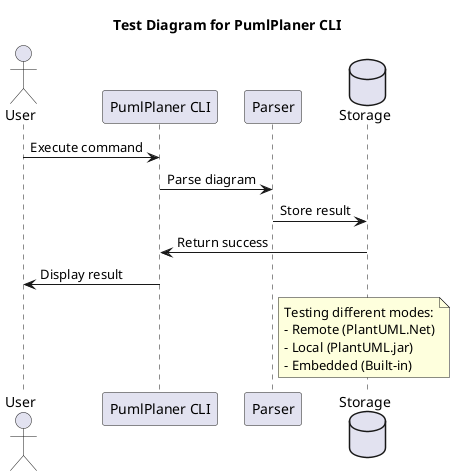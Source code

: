 @startuml
title Test Diagram for PumlPlaner CLI

actor User
participant "PumlPlaner CLI" as CLI
participant "Parser" as Parser
database "Storage" as DB

User -> CLI: Execute command
CLI -> Parser: Parse diagram
Parser -> DB: Store result
DB -> CLI: Return success
CLI -> User: Display result

note right of Parser
  Testing different modes:
  - Remote (PlantUML.Net)
  - Local (PlantUML.jar)
  - Embedded (Built-in)
end note
@enduml
